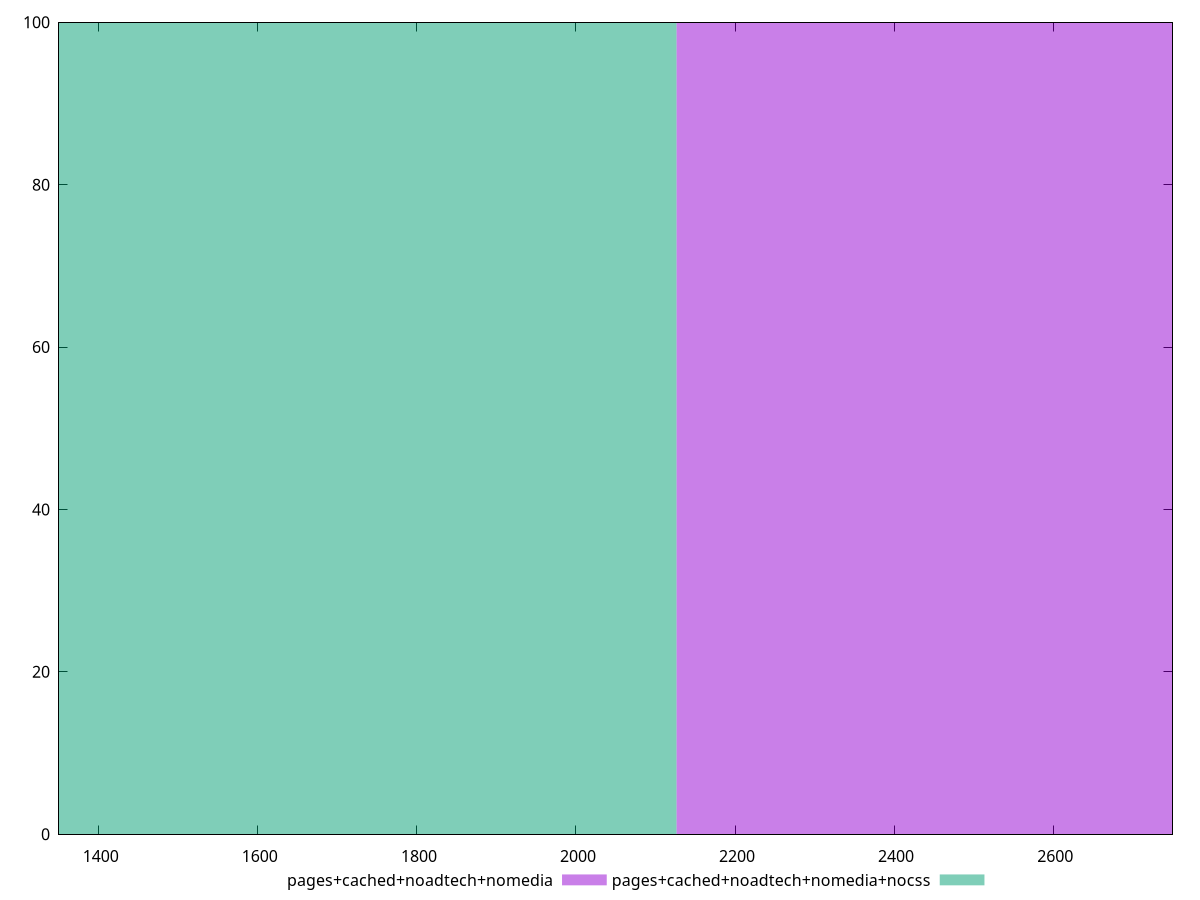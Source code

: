 reset

$pagesCachedNoadtechNomedia <<EOF
2835.109971860563 100
EOF

$pagesCachedNoadtechNomediaNocss <<EOF
1417.5549859302814 100
EOF

set key outside below
set boxwidth 1417.5549859302814
set xrange [1350:2750]
set yrange [0:100]
set trange [0:100]
set style fill transparent solid 0.5 noborder
set terminal svg size 640, 500 enhanced background rgb 'white'
set output "report_00026_2021-02-22T21:38:55.199Z/uses-text-compression/comparison/histogram/3_vs_4.svg"

plot $pagesCachedNoadtechNomedia title "pages+cached+noadtech+nomedia" with boxes, \
     $pagesCachedNoadtechNomediaNocss title "pages+cached+noadtech+nomedia+nocss" with boxes

reset
